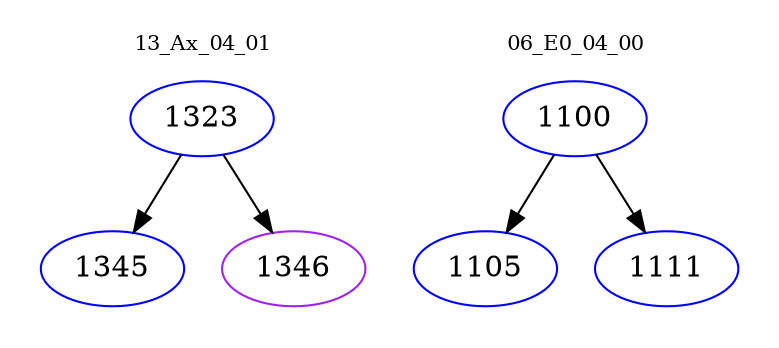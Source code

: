 digraph{
subgraph cluster_0 {
color = white
label = "13_Ax_04_01";
fontsize=10;
T0_1323 [label="1323", color="blue"]
T0_1323 -> T0_1345 [color="black"]
T0_1345 [label="1345", color="blue"]
T0_1323 -> T0_1346 [color="black"]
T0_1346 [label="1346", color="purple"]
}
subgraph cluster_1 {
color = white
label = "06_E0_04_00";
fontsize=10;
T1_1100 [label="1100", color="blue"]
T1_1100 -> T1_1105 [color="black"]
T1_1105 [label="1105", color="blue"]
T1_1100 -> T1_1111 [color="black"]
T1_1111 [label="1111", color="blue"]
}
}
